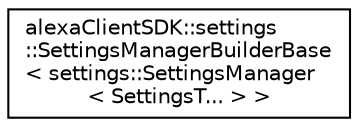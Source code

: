 digraph "Graphical Class Hierarchy"
{
 // LATEX_PDF_SIZE
  edge [fontname="Helvetica",fontsize="10",labelfontname="Helvetica",labelfontsize="10"];
  node [fontname="Helvetica",fontsize="10",shape=record];
  rankdir="LR";
  Node0 [label="alexaClientSDK::settings\l::SettingsManagerBuilderBase\l\< settings::SettingsManager\l\< SettingsT... \> \>",height=0.2,width=0.4,color="black", fillcolor="white", style="filled",URL="$classalexa_client_s_d_k_1_1settings_1_1_settings_manager_builder_base_3_01settings_1_1_settings_c2e930c93ad4c2cfa1d6864ba3c9a08d.html",tooltip=" "];
}
